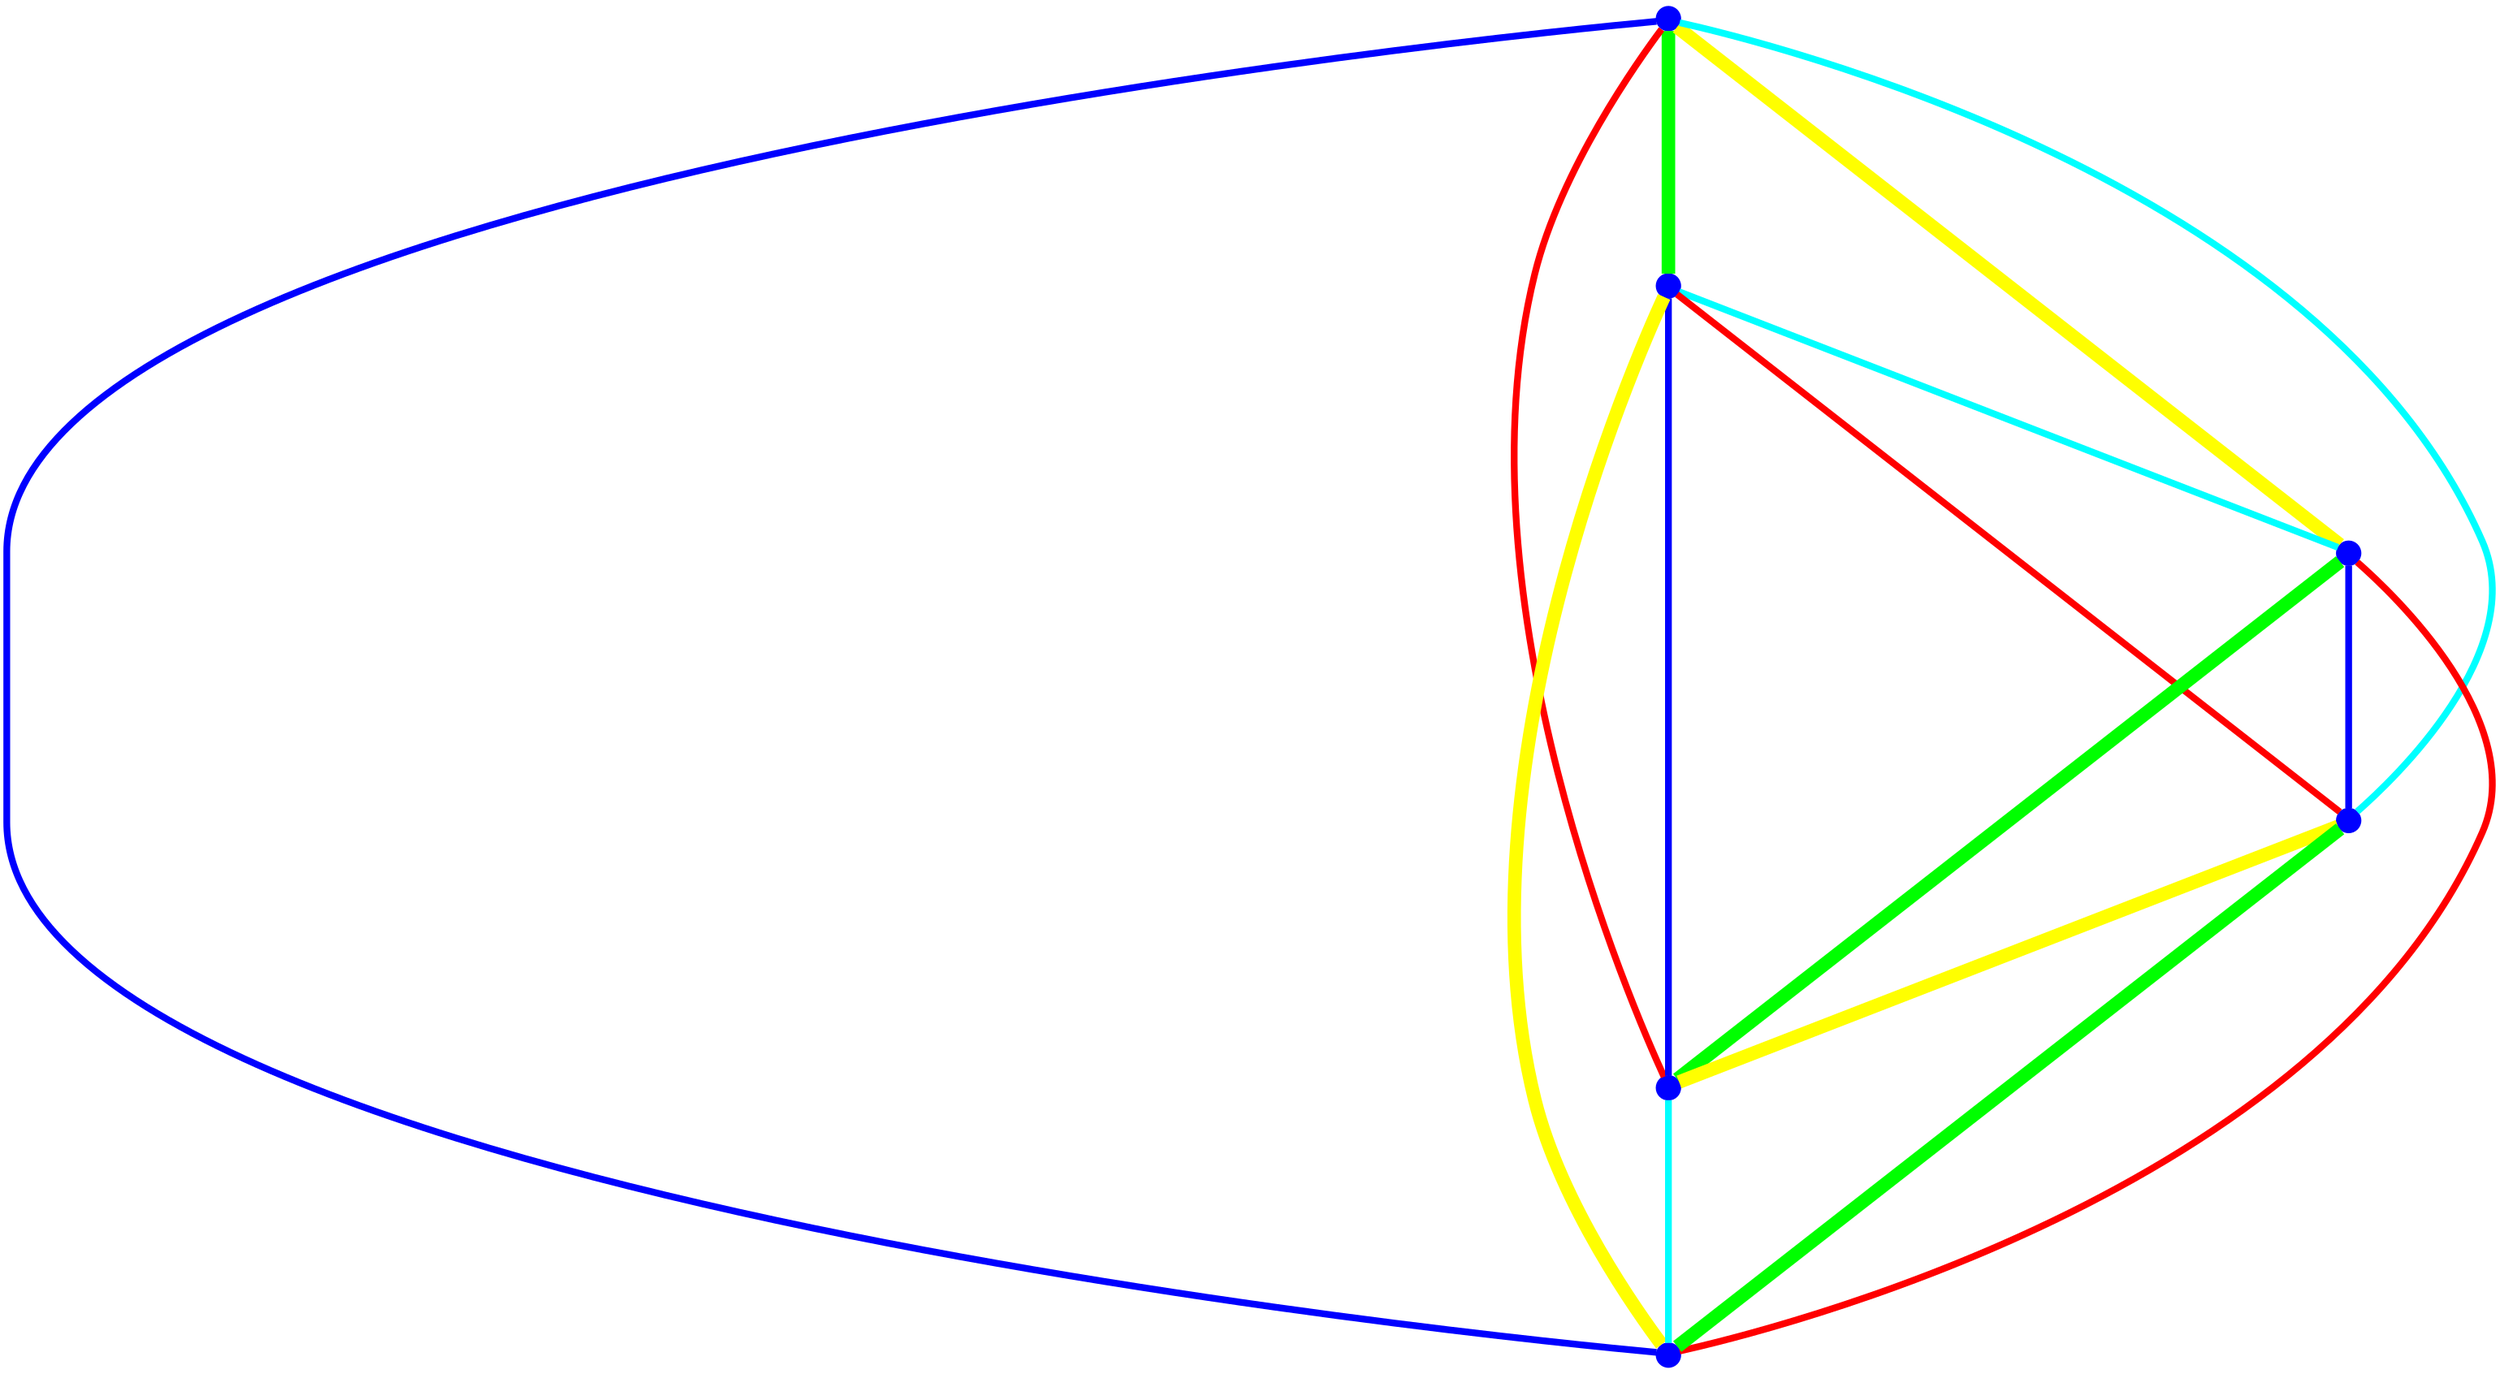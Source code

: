 graph {
ranksep=2
nodesep=2
node [label="" shape=circle style=filled fixedsize=true color=blue fillcolor=blue width=0.2];
"1" -- "2" [style="solid",penwidth="8",color="green"];
"1" -- "3" [style="solid",penwidth="8",color="yellow"];
"1" -- "4" [style="solid",penwidth="4",color="cyan"];
"1" -- "5" [style="solid",penwidth="4",color="red"];
"1" -- "6" [style="solid",penwidth="4",color="blue"];
"2" -- "3" [style="solid",penwidth="4",color="cyan"];
"2" -- "4" [style="solid",penwidth="4",color="red"];
"2" -- "5" [style="solid",penwidth="4",color="blue"];
"2" -- "6" [style="solid",penwidth="8",color="yellow"];
"3" -- "4" [style="solid",penwidth="4",color="blue"];
"3" -- "5" [style="solid",penwidth="8",color="green"];
"3" -- "6" [style="solid",penwidth="4",color="red"];
"4" -- "5" [style="solid",penwidth="8",color="yellow"];
"4" -- "6" [style="solid",penwidth="8",color="green"];
"5" -- "6" [style="solid",penwidth="4",color="cyan"];
}
